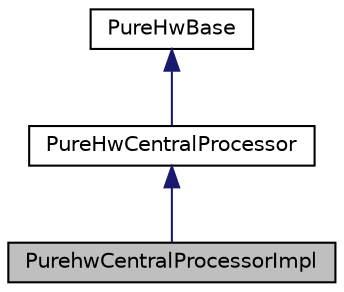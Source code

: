 digraph "PurehwCentralProcessorImpl"
{
 // LATEX_PDF_SIZE
  edge [fontname="Helvetica",fontsize="10",labelfontname="Helvetica",labelfontsize="10"];
  node [fontname="Helvetica",fontsize="10",shape=record];
  Node1 [label="PurehwCentralProcessorImpl",height=0.2,width=0.4,color="black", fillcolor="grey75", style="filled", fontcolor="black",tooltip=" "];
  Node2 -> Node1 [dir="back",color="midnightblue",fontsize="10",style="solid",fontname="Helvetica"];
  Node2 [label="PureHwCentralProcessor",height=0.2,width=0.4,color="black", fillcolor="white", style="filled",URL="$class_pure_hw_central_processor.html",tooltip="Pure central processor capabilities class."];
  Node3 -> Node2 [dir="back",color="midnightblue",fontsize="10",style="solid",fontname="Helvetica"];
  Node3 [label="PureHwBase",height=0.2,width=0.4,color="black", fillcolor="white", style="filled",URL="$class_pure_hw_base.html",tooltip="Base class for Pure hardware classes."];
}
